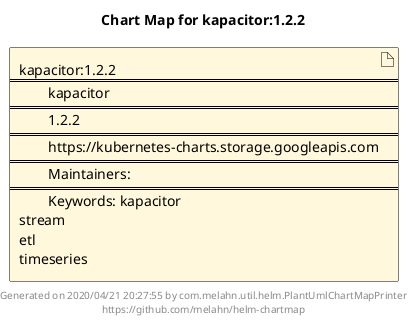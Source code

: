 @startuml
skinparam linetype ortho
skinparam backgroundColor white
skinparam usecaseBorderColor black
skinparam usecaseArrowColor LightSlateGray
skinparam artifactBorderColor black
skinparam artifactArrowColor LightSlateGray

title Chart Map for kapacitor:1.2.2

'There is one referenced Helm Chart
artifact "kapacitor:1.2.2\n====\n\tkapacitor\n====\n\t1.2.2\n====\n\thttps://kubernetes-charts.storage.googleapis.com\n====\n\tMaintainers: \n====\n\tKeywords: kapacitor\nstream\netl\ntimeseries" as kapacitor_1_2_2 #Cornsilk

'There are 0 referenced Docker Images

'Chart Dependencies

center footer Generated on 2020/04/21 20:27:55 by com.melahn.util.helm.PlantUmlChartMapPrinter\nhttps://github.com/melahn/helm-chartmap
@enduml
